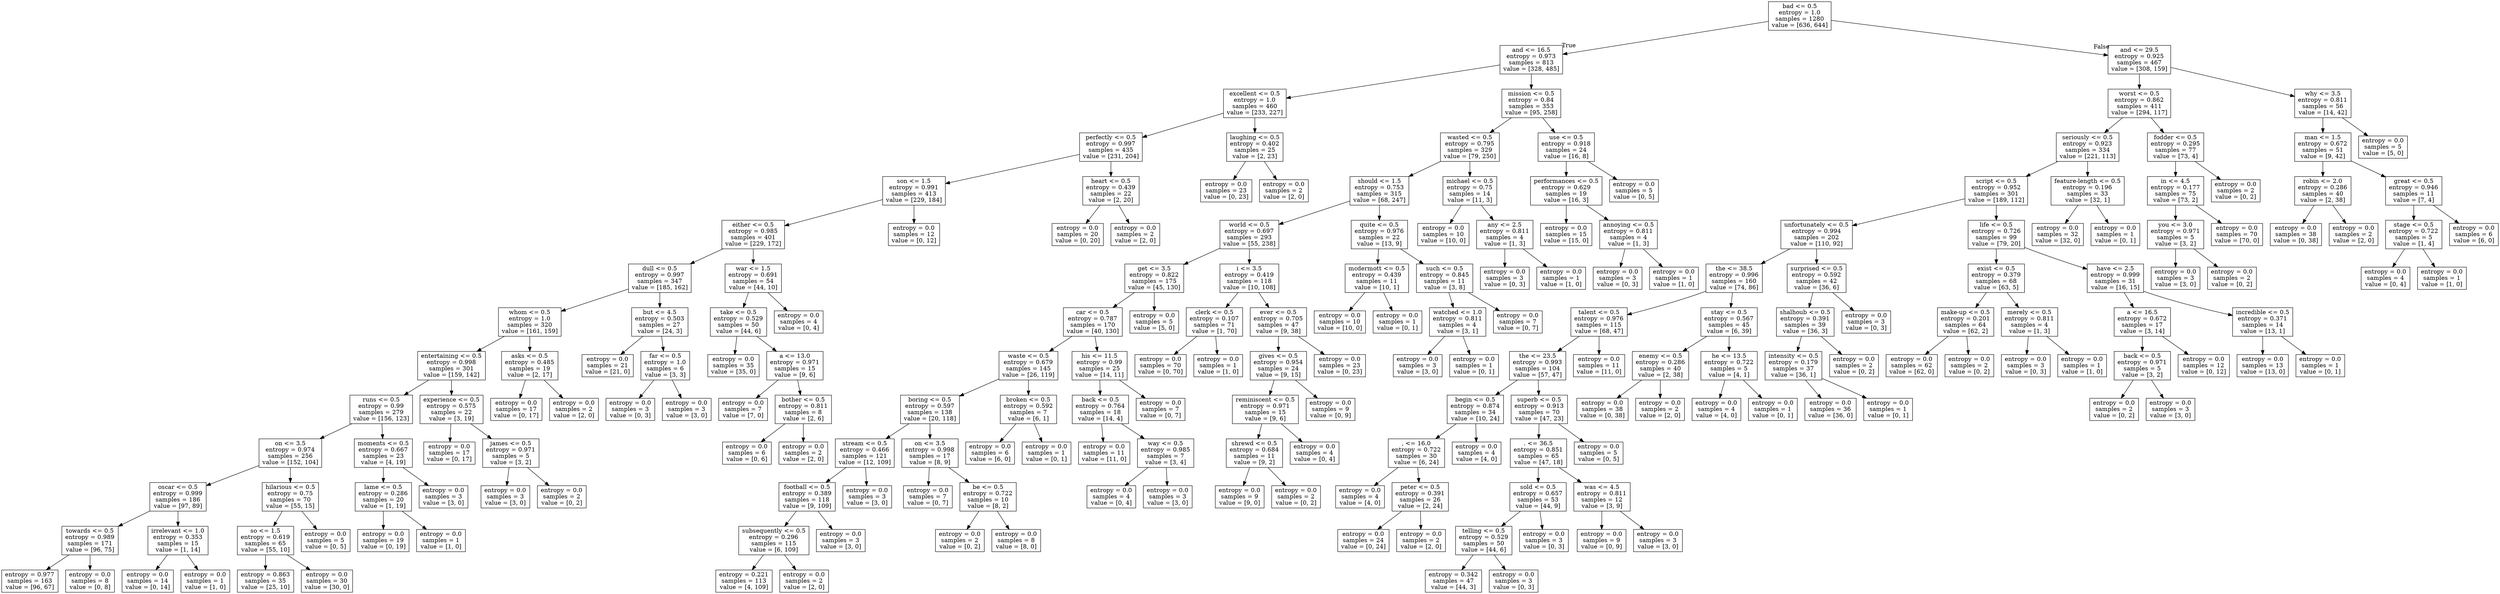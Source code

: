 digraph Tree {
node [shape=box] ;
0 [label="bad <= 0.5\nentropy = 1.0\nsamples = 1280\nvalue = [636, 644]"] ;
1 [label="and <= 16.5\nentropy = 0.973\nsamples = 813\nvalue = [328, 485]"] ;
0 -> 1 [labeldistance=2.5, labelangle=45, headlabel="True"] ;
2 [label="excellent <= 0.5\nentropy = 1.0\nsamples = 460\nvalue = [233, 227]"] ;
1 -> 2 ;
3 [label="perfectly <= 0.5\nentropy = 0.997\nsamples = 435\nvalue = [231, 204]"] ;
2 -> 3 ;
4 [label="son <= 1.5\nentropy = 0.991\nsamples = 413\nvalue = [229, 184]"] ;
3 -> 4 ;
5 [label="either <= 0.5\nentropy = 0.985\nsamples = 401\nvalue = [229, 172]"] ;
4 -> 5 ;
6 [label="dull <= 0.5\nentropy = 0.997\nsamples = 347\nvalue = [185, 162]"] ;
5 -> 6 ;
7 [label="whom <= 0.5\nentropy = 1.0\nsamples = 320\nvalue = [161, 159]"] ;
6 -> 7 ;
8 [label="entertaining <= 0.5\nentropy = 0.998\nsamples = 301\nvalue = [159, 142]"] ;
7 -> 8 ;
9 [label="runs <= 0.5\nentropy = 0.99\nsamples = 279\nvalue = [156, 123]"] ;
8 -> 9 ;
10 [label="on <= 3.5\nentropy = 0.974\nsamples = 256\nvalue = [152, 104]"] ;
9 -> 10 ;
11 [label="oscar <= 0.5\nentropy = 0.999\nsamples = 186\nvalue = [97, 89]"] ;
10 -> 11 ;
12 [label="towards <= 0.5\nentropy = 0.989\nsamples = 171\nvalue = [96, 75]"] ;
11 -> 12 ;
13 [label="entropy = 0.977\nsamples = 163\nvalue = [96, 67]"] ;
12 -> 13 ;
14 [label="entropy = 0.0\nsamples = 8\nvalue = [0, 8]"] ;
12 -> 14 ;
15 [label="irrelevant <= 1.0\nentropy = 0.353\nsamples = 15\nvalue = [1, 14]"] ;
11 -> 15 ;
16 [label="entropy = 0.0\nsamples = 14\nvalue = [0, 14]"] ;
15 -> 16 ;
17 [label="entropy = 0.0\nsamples = 1\nvalue = [1, 0]"] ;
15 -> 17 ;
18 [label="hilarious <= 0.5\nentropy = 0.75\nsamples = 70\nvalue = [55, 15]"] ;
10 -> 18 ;
19 [label="so <= 1.5\nentropy = 0.619\nsamples = 65\nvalue = [55, 10]"] ;
18 -> 19 ;
20 [label="entropy = 0.863\nsamples = 35\nvalue = [25, 10]"] ;
19 -> 20 ;
21 [label="entropy = 0.0\nsamples = 30\nvalue = [30, 0]"] ;
19 -> 21 ;
22 [label="entropy = 0.0\nsamples = 5\nvalue = [0, 5]"] ;
18 -> 22 ;
23 [label="moments <= 0.5\nentropy = 0.667\nsamples = 23\nvalue = [4, 19]"] ;
9 -> 23 ;
24 [label="lame <= 0.5\nentropy = 0.286\nsamples = 20\nvalue = [1, 19]"] ;
23 -> 24 ;
25 [label="entropy = 0.0\nsamples = 19\nvalue = [0, 19]"] ;
24 -> 25 ;
26 [label="entropy = 0.0\nsamples = 1\nvalue = [1, 0]"] ;
24 -> 26 ;
27 [label="entropy = 0.0\nsamples = 3\nvalue = [3, 0]"] ;
23 -> 27 ;
28 [label="experience <= 0.5\nentropy = 0.575\nsamples = 22\nvalue = [3, 19]"] ;
8 -> 28 ;
29 [label="entropy = 0.0\nsamples = 17\nvalue = [0, 17]"] ;
28 -> 29 ;
30 [label="james <= 0.5\nentropy = 0.971\nsamples = 5\nvalue = [3, 2]"] ;
28 -> 30 ;
31 [label="entropy = 0.0\nsamples = 3\nvalue = [3, 0]"] ;
30 -> 31 ;
32 [label="entropy = 0.0\nsamples = 2\nvalue = [0, 2]"] ;
30 -> 32 ;
33 [label="asks <= 0.5\nentropy = 0.485\nsamples = 19\nvalue = [2, 17]"] ;
7 -> 33 ;
34 [label="entropy = 0.0\nsamples = 17\nvalue = [0, 17]"] ;
33 -> 34 ;
35 [label="entropy = 0.0\nsamples = 2\nvalue = [2, 0]"] ;
33 -> 35 ;
36 [label="but <= 4.5\nentropy = 0.503\nsamples = 27\nvalue = [24, 3]"] ;
6 -> 36 ;
37 [label="entropy = 0.0\nsamples = 21\nvalue = [21, 0]"] ;
36 -> 37 ;
38 [label="far <= 0.5\nentropy = 1.0\nsamples = 6\nvalue = [3, 3]"] ;
36 -> 38 ;
39 [label="entropy = 0.0\nsamples = 3\nvalue = [0, 3]"] ;
38 -> 39 ;
40 [label="entropy = 0.0\nsamples = 3\nvalue = [3, 0]"] ;
38 -> 40 ;
41 [label="war <= 1.5\nentropy = 0.691\nsamples = 54\nvalue = [44, 10]"] ;
5 -> 41 ;
42 [label="take <= 0.5\nentropy = 0.529\nsamples = 50\nvalue = [44, 6]"] ;
41 -> 42 ;
43 [label="entropy = 0.0\nsamples = 35\nvalue = [35, 0]"] ;
42 -> 43 ;
44 [label="a <= 13.0\nentropy = 0.971\nsamples = 15\nvalue = [9, 6]"] ;
42 -> 44 ;
45 [label="entropy = 0.0\nsamples = 7\nvalue = [7, 0]"] ;
44 -> 45 ;
46 [label="bother <= 0.5\nentropy = 0.811\nsamples = 8\nvalue = [2, 6]"] ;
44 -> 46 ;
47 [label="entropy = 0.0\nsamples = 6\nvalue = [0, 6]"] ;
46 -> 47 ;
48 [label="entropy = 0.0\nsamples = 2\nvalue = [2, 0]"] ;
46 -> 48 ;
49 [label="entropy = 0.0\nsamples = 4\nvalue = [0, 4]"] ;
41 -> 49 ;
50 [label="entropy = 0.0\nsamples = 12\nvalue = [0, 12]"] ;
4 -> 50 ;
51 [label="heart <= 0.5\nentropy = 0.439\nsamples = 22\nvalue = [2, 20]"] ;
3 -> 51 ;
52 [label="entropy = 0.0\nsamples = 20\nvalue = [0, 20]"] ;
51 -> 52 ;
53 [label="entropy = 0.0\nsamples = 2\nvalue = [2, 0]"] ;
51 -> 53 ;
54 [label="laughing <= 0.5\nentropy = 0.402\nsamples = 25\nvalue = [2, 23]"] ;
2 -> 54 ;
55 [label="entropy = 0.0\nsamples = 23\nvalue = [0, 23]"] ;
54 -> 55 ;
56 [label="entropy = 0.0\nsamples = 2\nvalue = [2, 0]"] ;
54 -> 56 ;
57 [label="mission <= 0.5\nentropy = 0.84\nsamples = 353\nvalue = [95, 258]"] ;
1 -> 57 ;
58 [label="wasted <= 0.5\nentropy = 0.795\nsamples = 329\nvalue = [79, 250]"] ;
57 -> 58 ;
59 [label="should <= 1.5\nentropy = 0.753\nsamples = 315\nvalue = [68, 247]"] ;
58 -> 59 ;
60 [label="world <= 0.5\nentropy = 0.697\nsamples = 293\nvalue = [55, 238]"] ;
59 -> 60 ;
61 [label="get <= 3.5\nentropy = 0.822\nsamples = 175\nvalue = [45, 130]"] ;
60 -> 61 ;
62 [label="car <= 0.5\nentropy = 0.787\nsamples = 170\nvalue = [40, 130]"] ;
61 -> 62 ;
63 [label="waste <= 0.5\nentropy = 0.679\nsamples = 145\nvalue = [26, 119]"] ;
62 -> 63 ;
64 [label="boring <= 0.5\nentropy = 0.597\nsamples = 138\nvalue = [20, 118]"] ;
63 -> 64 ;
65 [label="stream <= 0.5\nentropy = 0.466\nsamples = 121\nvalue = [12, 109]"] ;
64 -> 65 ;
66 [label="football <= 0.5\nentropy = 0.389\nsamples = 118\nvalue = [9, 109]"] ;
65 -> 66 ;
67 [label="subsequently <= 0.5\nentropy = 0.296\nsamples = 115\nvalue = [6, 109]"] ;
66 -> 67 ;
68 [label="entropy = 0.221\nsamples = 113\nvalue = [4, 109]"] ;
67 -> 68 ;
69 [label="entropy = 0.0\nsamples = 2\nvalue = [2, 0]"] ;
67 -> 69 ;
70 [label="entropy = 0.0\nsamples = 3\nvalue = [3, 0]"] ;
66 -> 70 ;
71 [label="entropy = 0.0\nsamples = 3\nvalue = [3, 0]"] ;
65 -> 71 ;
72 [label="on <= 3.5\nentropy = 0.998\nsamples = 17\nvalue = [8, 9]"] ;
64 -> 72 ;
73 [label="entropy = 0.0\nsamples = 7\nvalue = [0, 7]"] ;
72 -> 73 ;
74 [label="be <= 0.5\nentropy = 0.722\nsamples = 10\nvalue = [8, 2]"] ;
72 -> 74 ;
75 [label="entropy = 0.0\nsamples = 2\nvalue = [0, 2]"] ;
74 -> 75 ;
76 [label="entropy = 0.0\nsamples = 8\nvalue = [8, 0]"] ;
74 -> 76 ;
77 [label="broken <= 0.5\nentropy = 0.592\nsamples = 7\nvalue = [6, 1]"] ;
63 -> 77 ;
78 [label="entropy = 0.0\nsamples = 6\nvalue = [6, 0]"] ;
77 -> 78 ;
79 [label="entropy = 0.0\nsamples = 1\nvalue = [0, 1]"] ;
77 -> 79 ;
80 [label="his <= 11.5\nentropy = 0.99\nsamples = 25\nvalue = [14, 11]"] ;
62 -> 80 ;
81 [label="back <= 0.5\nentropy = 0.764\nsamples = 18\nvalue = [14, 4]"] ;
80 -> 81 ;
82 [label="entropy = 0.0\nsamples = 11\nvalue = [11, 0]"] ;
81 -> 82 ;
83 [label="way <= 0.5\nentropy = 0.985\nsamples = 7\nvalue = [3, 4]"] ;
81 -> 83 ;
84 [label="entropy = 0.0\nsamples = 4\nvalue = [0, 4]"] ;
83 -> 84 ;
85 [label="entropy = 0.0\nsamples = 3\nvalue = [3, 0]"] ;
83 -> 85 ;
86 [label="entropy = 0.0\nsamples = 7\nvalue = [0, 7]"] ;
80 -> 86 ;
87 [label="entropy = 0.0\nsamples = 5\nvalue = [5, 0]"] ;
61 -> 87 ;
88 [label="i <= 3.5\nentropy = 0.419\nsamples = 118\nvalue = [10, 108]"] ;
60 -> 88 ;
89 [label="clerk <= 0.5\nentropy = 0.107\nsamples = 71\nvalue = [1, 70]"] ;
88 -> 89 ;
90 [label="entropy = 0.0\nsamples = 70\nvalue = [0, 70]"] ;
89 -> 90 ;
91 [label="entropy = 0.0\nsamples = 1\nvalue = [1, 0]"] ;
89 -> 91 ;
92 [label="ever <= 0.5\nentropy = 0.705\nsamples = 47\nvalue = [9, 38]"] ;
88 -> 92 ;
93 [label="gives <= 0.5\nentropy = 0.954\nsamples = 24\nvalue = [9, 15]"] ;
92 -> 93 ;
94 [label="reminiscent <= 0.5\nentropy = 0.971\nsamples = 15\nvalue = [9, 6]"] ;
93 -> 94 ;
95 [label="shrewd <= 0.5\nentropy = 0.684\nsamples = 11\nvalue = [9, 2]"] ;
94 -> 95 ;
96 [label="entropy = 0.0\nsamples = 9\nvalue = [9, 0]"] ;
95 -> 96 ;
97 [label="entropy = 0.0\nsamples = 2\nvalue = [0, 2]"] ;
95 -> 97 ;
98 [label="entropy = 0.0\nsamples = 4\nvalue = [0, 4]"] ;
94 -> 98 ;
99 [label="entropy = 0.0\nsamples = 9\nvalue = [0, 9]"] ;
93 -> 99 ;
100 [label="entropy = 0.0\nsamples = 23\nvalue = [0, 23]"] ;
92 -> 100 ;
101 [label="quite <= 0.5\nentropy = 0.976\nsamples = 22\nvalue = [13, 9]"] ;
59 -> 101 ;
102 [label="mcdermott <= 0.5\nentropy = 0.439\nsamples = 11\nvalue = [10, 1]"] ;
101 -> 102 ;
103 [label="entropy = 0.0\nsamples = 10\nvalue = [10, 0]"] ;
102 -> 103 ;
104 [label="entropy = 0.0\nsamples = 1\nvalue = [0, 1]"] ;
102 -> 104 ;
105 [label="such <= 0.5\nentropy = 0.845\nsamples = 11\nvalue = [3, 8]"] ;
101 -> 105 ;
106 [label="watched <= 1.0\nentropy = 0.811\nsamples = 4\nvalue = [3, 1]"] ;
105 -> 106 ;
107 [label="entropy = 0.0\nsamples = 3\nvalue = [3, 0]"] ;
106 -> 107 ;
108 [label="entropy = 0.0\nsamples = 1\nvalue = [0, 1]"] ;
106 -> 108 ;
109 [label="entropy = 0.0\nsamples = 7\nvalue = [0, 7]"] ;
105 -> 109 ;
110 [label="michael <= 0.5\nentropy = 0.75\nsamples = 14\nvalue = [11, 3]"] ;
58 -> 110 ;
111 [label="entropy = 0.0\nsamples = 10\nvalue = [10, 0]"] ;
110 -> 111 ;
112 [label="any <= 2.5\nentropy = 0.811\nsamples = 4\nvalue = [1, 3]"] ;
110 -> 112 ;
113 [label="entropy = 0.0\nsamples = 3\nvalue = [0, 3]"] ;
112 -> 113 ;
114 [label="entropy = 0.0\nsamples = 1\nvalue = [1, 0]"] ;
112 -> 114 ;
115 [label="use <= 0.5\nentropy = 0.918\nsamples = 24\nvalue = [16, 8]"] ;
57 -> 115 ;
116 [label="performances <= 0.5\nentropy = 0.629\nsamples = 19\nvalue = [16, 3]"] ;
115 -> 116 ;
117 [label="entropy = 0.0\nsamples = 15\nvalue = [15, 0]"] ;
116 -> 117 ;
118 [label="annoying <= 0.5\nentropy = 0.811\nsamples = 4\nvalue = [1, 3]"] ;
116 -> 118 ;
119 [label="entropy = 0.0\nsamples = 3\nvalue = [0, 3]"] ;
118 -> 119 ;
120 [label="entropy = 0.0\nsamples = 1\nvalue = [1, 0]"] ;
118 -> 120 ;
121 [label="entropy = 0.0\nsamples = 5\nvalue = [0, 5]"] ;
115 -> 121 ;
122 [label="and <= 29.5\nentropy = 0.925\nsamples = 467\nvalue = [308, 159]"] ;
0 -> 122 [labeldistance=2.5, labelangle=-45, headlabel="False"] ;
123 [label="worst <= 0.5\nentropy = 0.862\nsamples = 411\nvalue = [294, 117]"] ;
122 -> 123 ;
124 [label="seriously <= 0.5\nentropy = 0.923\nsamples = 334\nvalue = [221, 113]"] ;
123 -> 124 ;
125 [label="script <= 0.5\nentropy = 0.952\nsamples = 301\nvalue = [189, 112]"] ;
124 -> 125 ;
126 [label="unfortunately <= 0.5\nentropy = 0.994\nsamples = 202\nvalue = [110, 92]"] ;
125 -> 126 ;
127 [label="the <= 38.5\nentropy = 0.996\nsamples = 160\nvalue = [74, 86]"] ;
126 -> 127 ;
128 [label="talent <= 0.5\nentropy = 0.976\nsamples = 115\nvalue = [68, 47]"] ;
127 -> 128 ;
129 [label="the <= 23.5\nentropy = 0.993\nsamples = 104\nvalue = [57, 47]"] ;
128 -> 129 ;
130 [label="begin <= 0.5\nentropy = 0.874\nsamples = 34\nvalue = [10, 24]"] ;
129 -> 130 ;
131 [label=", <= 16.0\nentropy = 0.722\nsamples = 30\nvalue = [6, 24]"] ;
130 -> 131 ;
132 [label="entropy = 0.0\nsamples = 4\nvalue = [4, 0]"] ;
131 -> 132 ;
133 [label="peter <= 0.5\nentropy = 0.391\nsamples = 26\nvalue = [2, 24]"] ;
131 -> 133 ;
134 [label="entropy = 0.0\nsamples = 24\nvalue = [0, 24]"] ;
133 -> 134 ;
135 [label="entropy = 0.0\nsamples = 2\nvalue = [2, 0]"] ;
133 -> 135 ;
136 [label="entropy = 0.0\nsamples = 4\nvalue = [4, 0]"] ;
130 -> 136 ;
137 [label="superb <= 0.5\nentropy = 0.913\nsamples = 70\nvalue = [47, 23]"] ;
129 -> 137 ;
138 [label=". <= 36.5\nentropy = 0.851\nsamples = 65\nvalue = [47, 18]"] ;
137 -> 138 ;
139 [label="sold <= 0.5\nentropy = 0.657\nsamples = 53\nvalue = [44, 9]"] ;
138 -> 139 ;
140 [label="telling <= 0.5\nentropy = 0.529\nsamples = 50\nvalue = [44, 6]"] ;
139 -> 140 ;
141 [label="entropy = 0.342\nsamples = 47\nvalue = [44, 3]"] ;
140 -> 141 ;
142 [label="entropy = 0.0\nsamples = 3\nvalue = [0, 3]"] ;
140 -> 142 ;
143 [label="entropy = 0.0\nsamples = 3\nvalue = [0, 3]"] ;
139 -> 143 ;
144 [label="was <= 4.5\nentropy = 0.811\nsamples = 12\nvalue = [3, 9]"] ;
138 -> 144 ;
145 [label="entropy = 0.0\nsamples = 9\nvalue = [0, 9]"] ;
144 -> 145 ;
146 [label="entropy = 0.0\nsamples = 3\nvalue = [3, 0]"] ;
144 -> 146 ;
147 [label="entropy = 0.0\nsamples = 5\nvalue = [0, 5]"] ;
137 -> 147 ;
148 [label="entropy = 0.0\nsamples = 11\nvalue = [11, 0]"] ;
128 -> 148 ;
149 [label="stay <= 0.5\nentropy = 0.567\nsamples = 45\nvalue = [6, 39]"] ;
127 -> 149 ;
150 [label="enemy <= 0.5\nentropy = 0.286\nsamples = 40\nvalue = [2, 38]"] ;
149 -> 150 ;
151 [label="entropy = 0.0\nsamples = 38\nvalue = [0, 38]"] ;
150 -> 151 ;
152 [label="entropy = 0.0\nsamples = 2\nvalue = [2, 0]"] ;
150 -> 152 ;
153 [label="he <= 13.5\nentropy = 0.722\nsamples = 5\nvalue = [4, 1]"] ;
149 -> 153 ;
154 [label="entropy = 0.0\nsamples = 4\nvalue = [4, 0]"] ;
153 -> 154 ;
155 [label="entropy = 0.0\nsamples = 1\nvalue = [0, 1]"] ;
153 -> 155 ;
156 [label="surprised <= 0.5\nentropy = 0.592\nsamples = 42\nvalue = [36, 6]"] ;
126 -> 156 ;
157 [label="shalhoub <= 0.5\nentropy = 0.391\nsamples = 39\nvalue = [36, 3]"] ;
156 -> 157 ;
158 [label="intensity <= 0.5\nentropy = 0.179\nsamples = 37\nvalue = [36, 1]"] ;
157 -> 158 ;
159 [label="entropy = 0.0\nsamples = 36\nvalue = [36, 0]"] ;
158 -> 159 ;
160 [label="entropy = 0.0\nsamples = 1\nvalue = [0, 1]"] ;
158 -> 160 ;
161 [label="entropy = 0.0\nsamples = 2\nvalue = [0, 2]"] ;
157 -> 161 ;
162 [label="entropy = 0.0\nsamples = 3\nvalue = [0, 3]"] ;
156 -> 162 ;
163 [label="life <= 0.5\nentropy = 0.726\nsamples = 99\nvalue = [79, 20]"] ;
125 -> 163 ;
164 [label="exist <= 0.5\nentropy = 0.379\nsamples = 68\nvalue = [63, 5]"] ;
163 -> 164 ;
165 [label="make-up <= 0.5\nentropy = 0.201\nsamples = 64\nvalue = [62, 2]"] ;
164 -> 165 ;
166 [label="entropy = 0.0\nsamples = 62\nvalue = [62, 0]"] ;
165 -> 166 ;
167 [label="entropy = 0.0\nsamples = 2\nvalue = [0, 2]"] ;
165 -> 167 ;
168 [label="merely <= 0.5\nentropy = 0.811\nsamples = 4\nvalue = [1, 3]"] ;
164 -> 168 ;
169 [label="entropy = 0.0\nsamples = 3\nvalue = [0, 3]"] ;
168 -> 169 ;
170 [label="entropy = 0.0\nsamples = 1\nvalue = [1, 0]"] ;
168 -> 170 ;
171 [label="have <= 2.5\nentropy = 0.999\nsamples = 31\nvalue = [16, 15]"] ;
163 -> 171 ;
172 [label="a <= 16.5\nentropy = 0.672\nsamples = 17\nvalue = [3, 14]"] ;
171 -> 172 ;
173 [label="back <= 0.5\nentropy = 0.971\nsamples = 5\nvalue = [3, 2]"] ;
172 -> 173 ;
174 [label="entropy = 0.0\nsamples = 2\nvalue = [0, 2]"] ;
173 -> 174 ;
175 [label="entropy = 0.0\nsamples = 3\nvalue = [3, 0]"] ;
173 -> 175 ;
176 [label="entropy = 0.0\nsamples = 12\nvalue = [0, 12]"] ;
172 -> 176 ;
177 [label="incredible <= 0.5\nentropy = 0.371\nsamples = 14\nvalue = [13, 1]"] ;
171 -> 177 ;
178 [label="entropy = 0.0\nsamples = 13\nvalue = [13, 0]"] ;
177 -> 178 ;
179 [label="entropy = 0.0\nsamples = 1\nvalue = [0, 1]"] ;
177 -> 179 ;
180 [label="feature-length <= 0.5\nentropy = 0.196\nsamples = 33\nvalue = [32, 1]"] ;
124 -> 180 ;
181 [label="entropy = 0.0\nsamples = 32\nvalue = [32, 0]"] ;
180 -> 181 ;
182 [label="entropy = 0.0\nsamples = 1\nvalue = [0, 1]"] ;
180 -> 182 ;
183 [label="fodder <= 0.5\nentropy = 0.295\nsamples = 77\nvalue = [73, 4]"] ;
123 -> 183 ;
184 [label="in <= 4.5\nentropy = 0.177\nsamples = 75\nvalue = [73, 2]"] ;
183 -> 184 ;
185 [label="you <= 3.0\nentropy = 0.971\nsamples = 5\nvalue = [3, 2]"] ;
184 -> 185 ;
186 [label="entropy = 0.0\nsamples = 3\nvalue = [3, 0]"] ;
185 -> 186 ;
187 [label="entropy = 0.0\nsamples = 2\nvalue = [0, 2]"] ;
185 -> 187 ;
188 [label="entropy = 0.0\nsamples = 70\nvalue = [70, 0]"] ;
184 -> 188 ;
189 [label="entropy = 0.0\nsamples = 2\nvalue = [0, 2]"] ;
183 -> 189 ;
190 [label="why <= 3.5\nentropy = 0.811\nsamples = 56\nvalue = [14, 42]"] ;
122 -> 190 ;
191 [label="man <= 1.5\nentropy = 0.672\nsamples = 51\nvalue = [9, 42]"] ;
190 -> 191 ;
192 [label="robin <= 2.0\nentropy = 0.286\nsamples = 40\nvalue = [2, 38]"] ;
191 -> 192 ;
193 [label="entropy = 0.0\nsamples = 38\nvalue = [0, 38]"] ;
192 -> 193 ;
194 [label="entropy = 0.0\nsamples = 2\nvalue = [2, 0]"] ;
192 -> 194 ;
195 [label="great <= 0.5\nentropy = 0.946\nsamples = 11\nvalue = [7, 4]"] ;
191 -> 195 ;
196 [label="stage <= 0.5\nentropy = 0.722\nsamples = 5\nvalue = [1, 4]"] ;
195 -> 196 ;
197 [label="entropy = 0.0\nsamples = 4\nvalue = [0, 4]"] ;
196 -> 197 ;
198 [label="entropy = 0.0\nsamples = 1\nvalue = [1, 0]"] ;
196 -> 198 ;
199 [label="entropy = 0.0\nsamples = 6\nvalue = [6, 0]"] ;
195 -> 199 ;
200 [label="entropy = 0.0\nsamples = 5\nvalue = [5, 0]"] ;
190 -> 200 ;
}